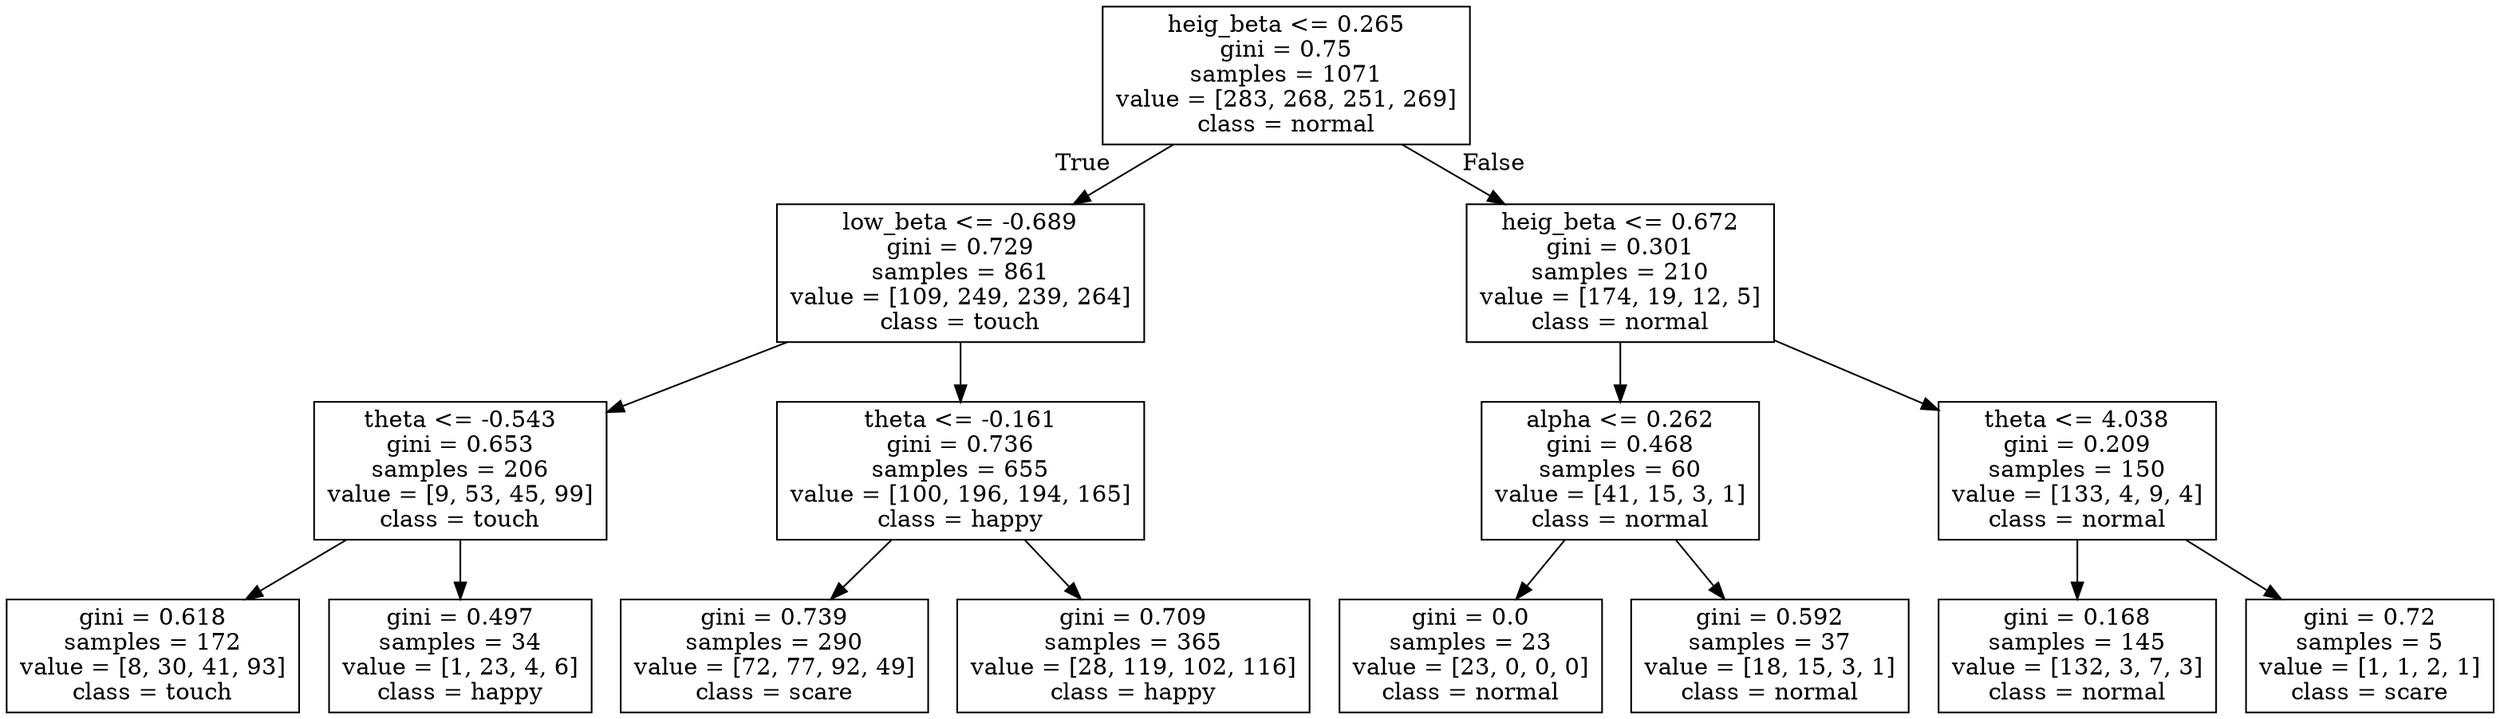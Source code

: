 digraph Tree {
node [shape=box] ;
0 [label="heig_beta <= 0.265\ngini = 0.75\nsamples = 1071\nvalue = [283, 268, 251, 269]\nclass = normal"] ;
1 [label="low_beta <= -0.689\ngini = 0.729\nsamples = 861\nvalue = [109, 249, 239, 264]\nclass = touch"] ;
0 -> 1 [labeldistance=2.5, labelangle=45, headlabel="True"] ;
2 [label="theta <= -0.543\ngini = 0.653\nsamples = 206\nvalue = [9, 53, 45, 99]\nclass = touch"] ;
1 -> 2 ;
3 [label="gini = 0.618\nsamples = 172\nvalue = [8, 30, 41, 93]\nclass = touch"] ;
2 -> 3 ;
4 [label="gini = 0.497\nsamples = 34\nvalue = [1, 23, 4, 6]\nclass = happy"] ;
2 -> 4 ;
5 [label="theta <= -0.161\ngini = 0.736\nsamples = 655\nvalue = [100, 196, 194, 165]\nclass = happy"] ;
1 -> 5 ;
6 [label="gini = 0.739\nsamples = 290\nvalue = [72, 77, 92, 49]\nclass = scare"] ;
5 -> 6 ;
7 [label="gini = 0.709\nsamples = 365\nvalue = [28, 119, 102, 116]\nclass = happy"] ;
5 -> 7 ;
8 [label="heig_beta <= 0.672\ngini = 0.301\nsamples = 210\nvalue = [174, 19, 12, 5]\nclass = normal"] ;
0 -> 8 [labeldistance=2.5, labelangle=-45, headlabel="False"] ;
9 [label="alpha <= 0.262\ngini = 0.468\nsamples = 60\nvalue = [41, 15, 3, 1]\nclass = normal"] ;
8 -> 9 ;
10 [label="gini = 0.0\nsamples = 23\nvalue = [23, 0, 0, 0]\nclass = normal"] ;
9 -> 10 ;
11 [label="gini = 0.592\nsamples = 37\nvalue = [18, 15, 3, 1]\nclass = normal"] ;
9 -> 11 ;
12 [label="theta <= 4.038\ngini = 0.209\nsamples = 150\nvalue = [133, 4, 9, 4]\nclass = normal"] ;
8 -> 12 ;
13 [label="gini = 0.168\nsamples = 145\nvalue = [132, 3, 7, 3]\nclass = normal"] ;
12 -> 13 ;
14 [label="gini = 0.72\nsamples = 5\nvalue = [1, 1, 2, 1]\nclass = scare"] ;
12 -> 14 ;
}
